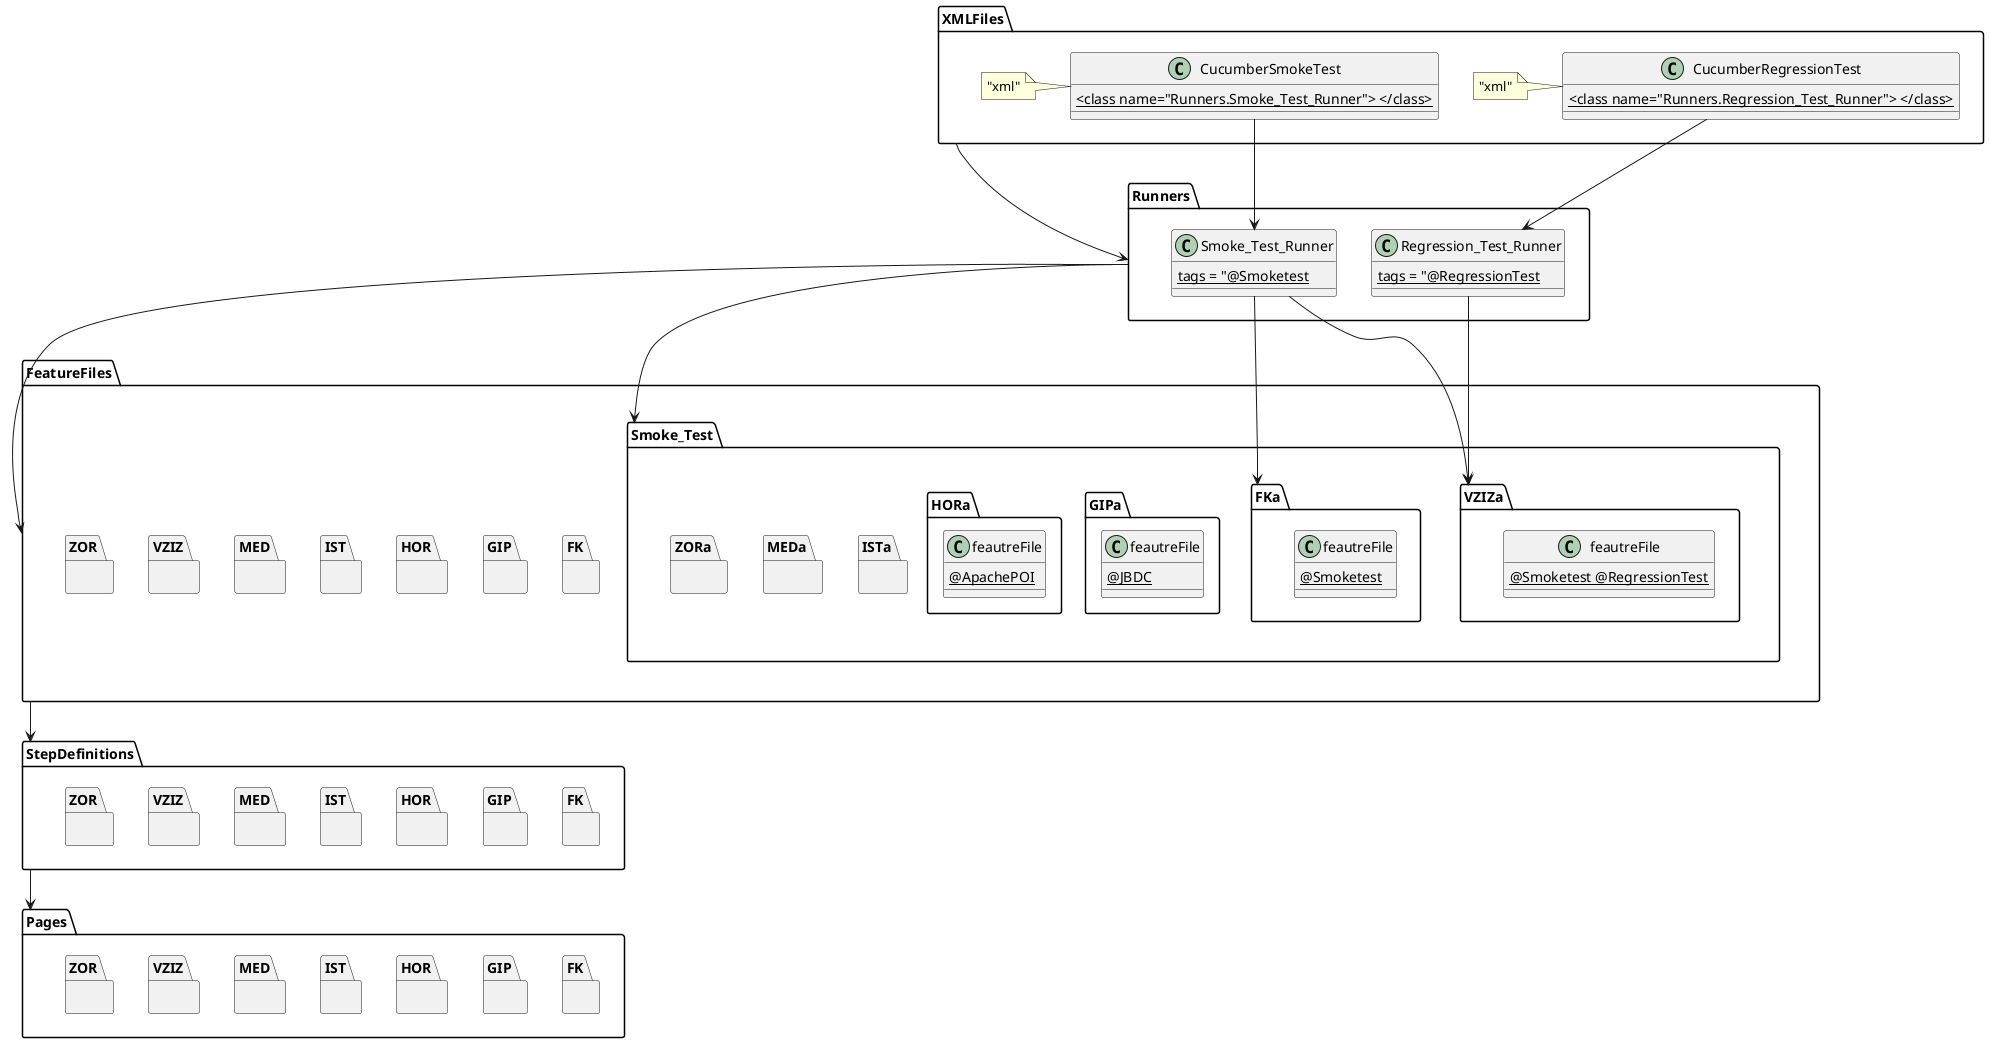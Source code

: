 @startuml
'https://plantuml.com/class-diagram


package XMLFiles{
class CucumberRegressionTest{
{static} <class name="Runners.Regression_Test_Runner"> </class>
}
note left: "xml"
class CucumberSmokeTest{
{static} <class name="Runners.Smoke_Test_Runner"> </class>
}
note left: "xml"
}

package Runners{
class Smoke_Test_Runner{
{static} tags = "@Smoketest
}
class Regression_Test_Runner{
{static} tags = "@RegressionTest
}
}

CucumberSmokeTest --> Smoke_Test_Runner
CucumberRegressionTest --> Regression_Test_Runner

package FeatureFiles{
package FK{}
package GIP{}
package HOR{}
package IST{}
package MED{}
package VZIZ{}
package ZOR{}

package Smoke_Test{
package FKa{

class feautreFile{
{static} @Smoketest
}
}
package VZIZa{
class feautreFile{
{static} @Smoketest @RegressionTest
}
}
package GIPa{
class feautreFile{
{static} @JBDC
}
}
package HORa{
class feautreFile{
{static} @ApachePOI
}
}
package ISTa{}
package MEDa{}
package ZORa{}
}
}

Runners --> Smoke_Test
Smoke_Test_Runner --> FKa
Smoke_Test_Runner --> VZIZa
Regression_Test_Runner --> VZIZa


package StepDefinitions{
package FK{}
package GIP{}
package HOR{}
package IST{}
package MED{}
package VZIZ{}
package ZOR{}
}

package Pages{
package FK{}
package GIP{}
package HOR{}
package IST{}
package MED{}
package VZIZ{}
package ZOR{}
}
XMLFiles --> Runners
Runners --> FeatureFiles
FeatureFiles --> StepDefinitions
StepDefinitions --> Pages



@enduml